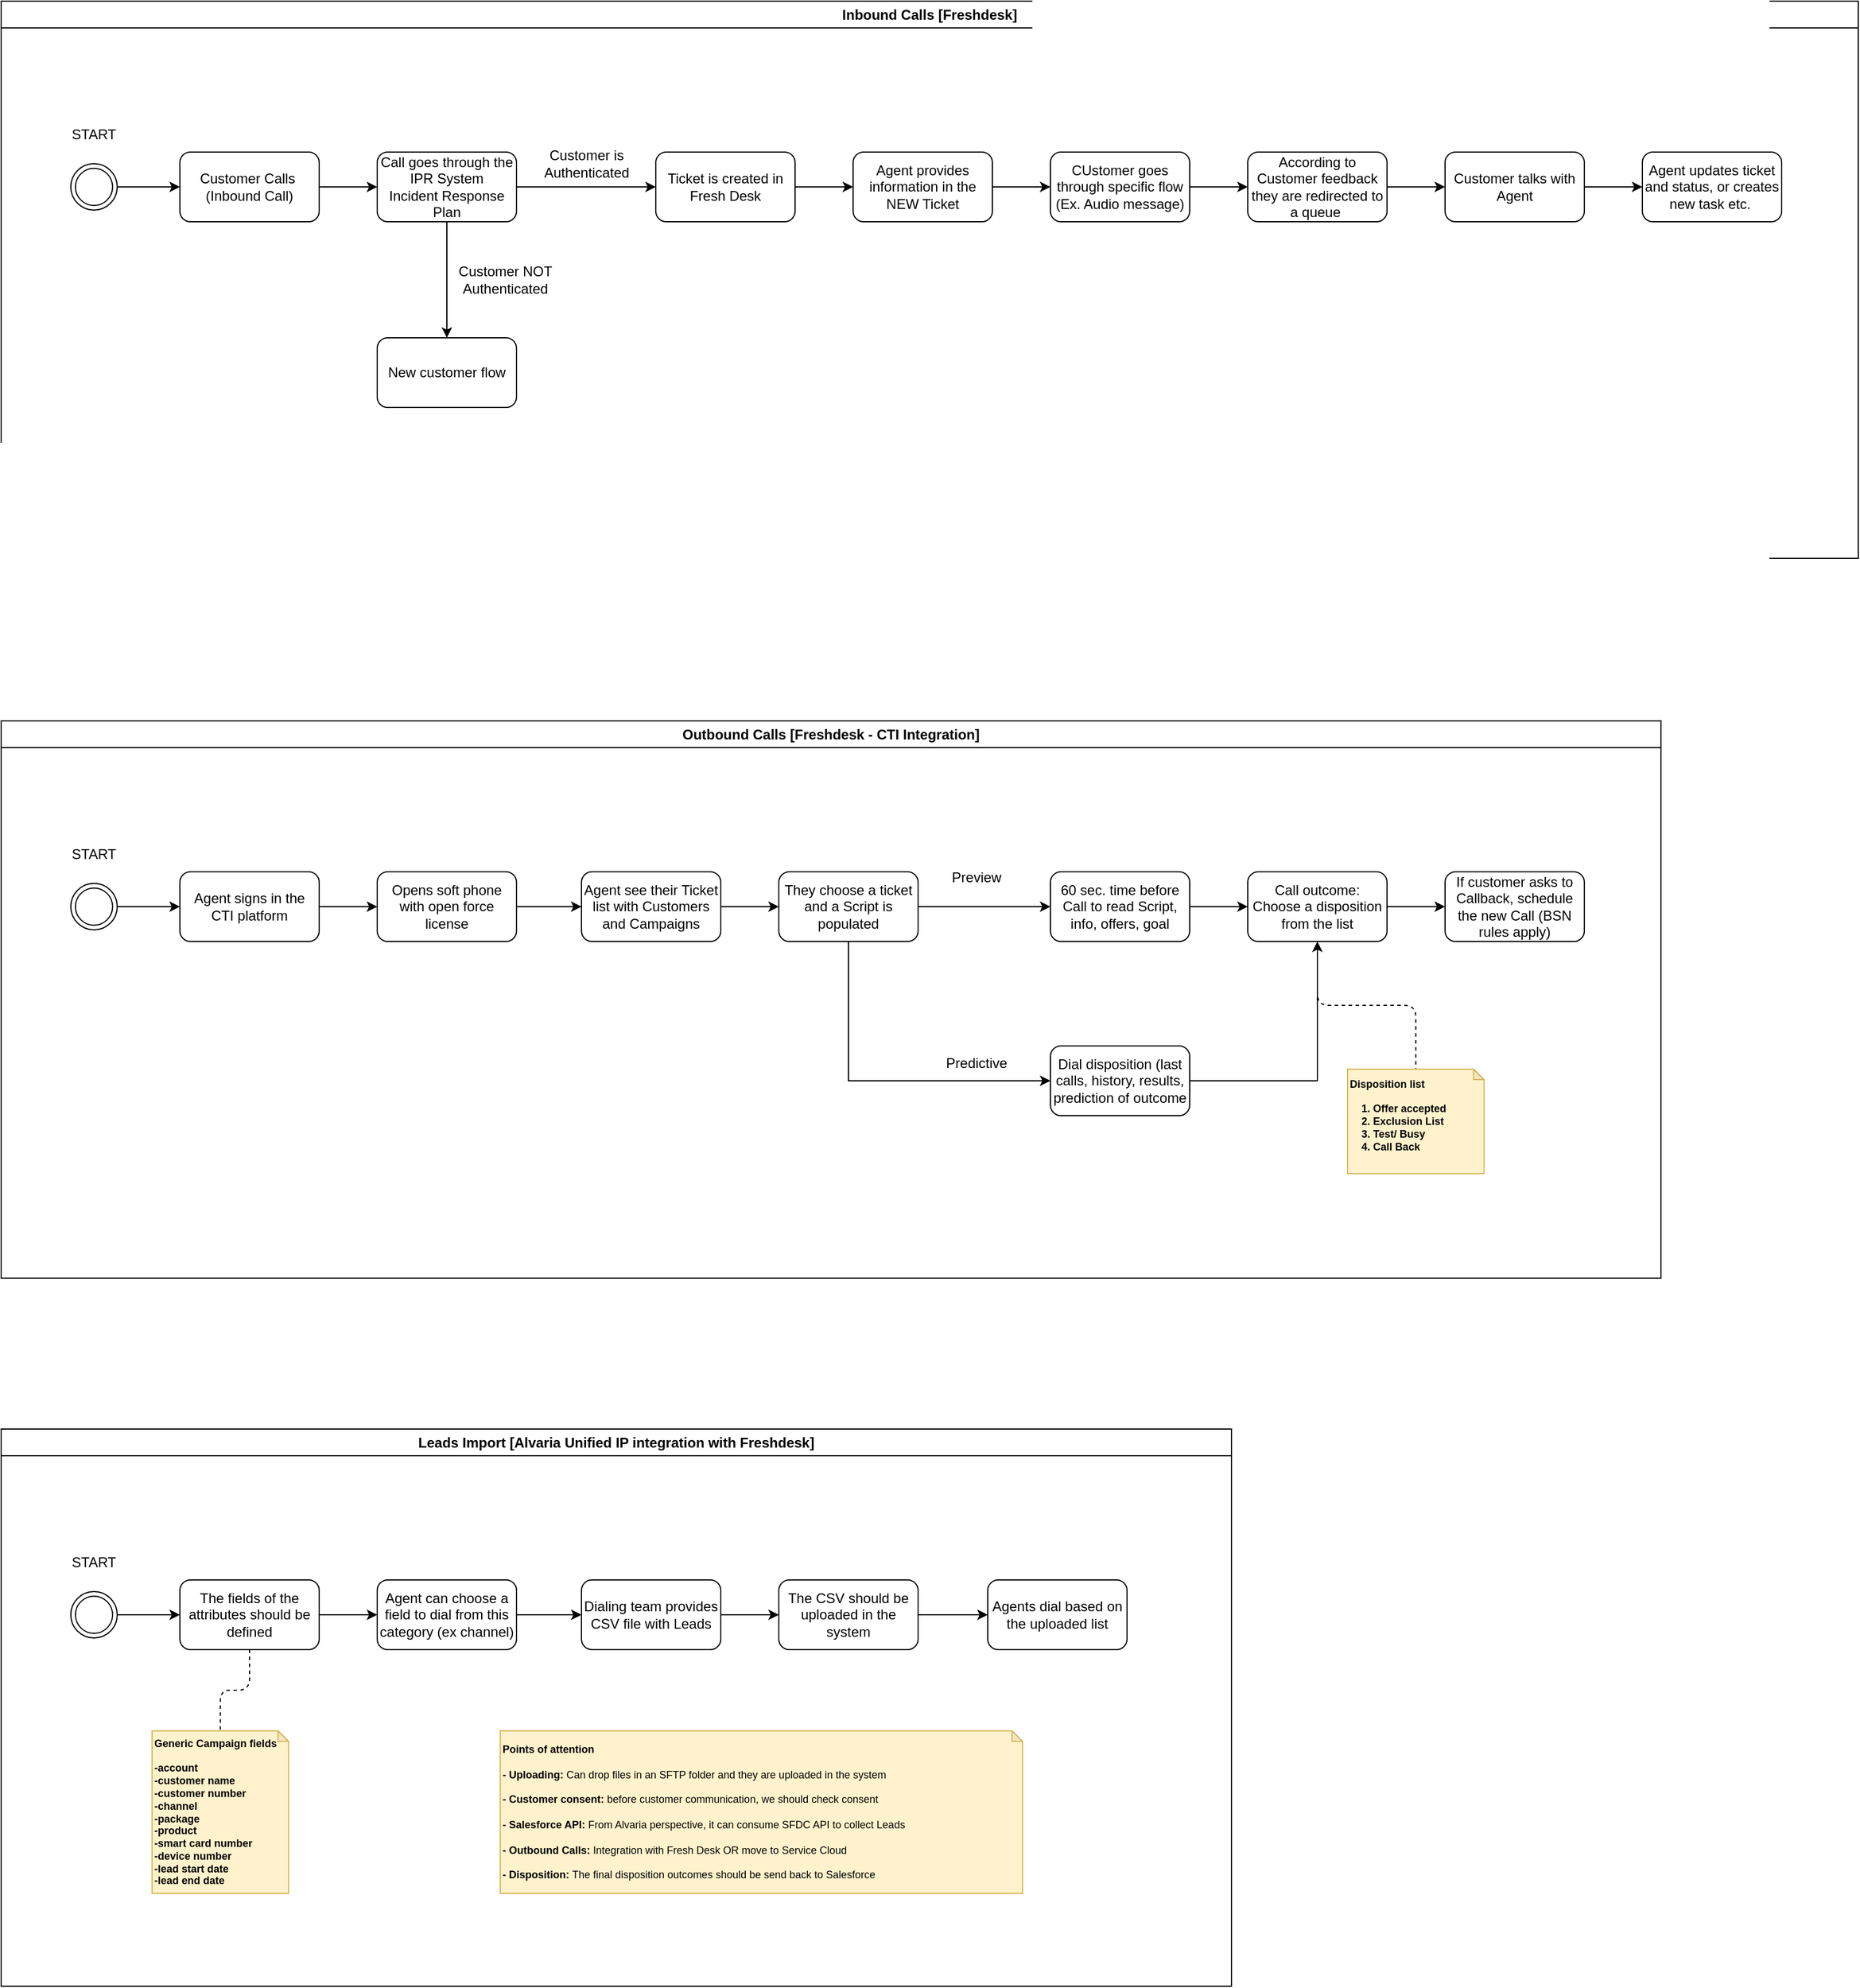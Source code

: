 <mxfile version="24.4.13" type="github">
  <diagram name="Page-1" id="iOCc6ktBS3NgpYVs54zf">
    <mxGraphModel dx="1020" dy="628" grid="1" gridSize="10" guides="1" tooltips="1" connect="1" arrows="1" fold="1" page="1" pageScale="1" pageWidth="827" pageHeight="1169" math="0" shadow="0">
      <root>
        <mxCell id="0" />
        <mxCell id="1" parent="0" />
        <mxCell id="b6pz_huEGMT_seK_fN8o-1" value="Inbound Calls [Freshdesk]" style="swimlane;whiteSpace=wrap;html=1;align=center;" parent="1" vertex="1">
          <mxGeometry x="20" y="40" width="1600" height="480" as="geometry" />
        </mxCell>
        <mxCell id="b6pz_huEGMT_seK_fN8o-2" style="edgeStyle=orthogonalEdgeStyle;rounded=0;orthogonalLoop=1;jettySize=auto;html=1;" parent="b6pz_huEGMT_seK_fN8o-1" source="b6pz_huEGMT_seK_fN8o-3" target="b6pz_huEGMT_seK_fN8o-6" edge="1">
          <mxGeometry relative="1" as="geometry" />
        </mxCell>
        <mxCell id="b6pz_huEGMT_seK_fN8o-3" value="Customer Calls&amp;nbsp;&lt;div&gt;(Inbound Call)&lt;/div&gt;" style="rounded=1;whiteSpace=wrap;html=1;" parent="b6pz_huEGMT_seK_fN8o-1" vertex="1">
          <mxGeometry x="154" y="130" width="120" height="60" as="geometry" />
        </mxCell>
        <mxCell id="b6pz_huEGMT_seK_fN8o-4" style="edgeStyle=orthogonalEdgeStyle;rounded=0;orthogonalLoop=1;jettySize=auto;html=1;" parent="b6pz_huEGMT_seK_fN8o-1" source="b6pz_huEGMT_seK_fN8o-6" target="b6pz_huEGMT_seK_fN8o-8" edge="1">
          <mxGeometry relative="1" as="geometry" />
        </mxCell>
        <mxCell id="b6pz_huEGMT_seK_fN8o-5" style="edgeStyle=orthogonalEdgeStyle;rounded=0;orthogonalLoop=1;jettySize=auto;html=1;" parent="b6pz_huEGMT_seK_fN8o-1" source="b6pz_huEGMT_seK_fN8o-6" target="b6pz_huEGMT_seK_fN8o-11" edge="1">
          <mxGeometry relative="1" as="geometry" />
        </mxCell>
        <mxCell id="b6pz_huEGMT_seK_fN8o-6" value="Call goes through the IPR System&lt;div&gt;Incident Response Plan&lt;/div&gt;" style="rounded=1;whiteSpace=wrap;html=1;" parent="b6pz_huEGMT_seK_fN8o-1" vertex="1">
          <mxGeometry x="324" y="130" width="120" height="60" as="geometry" />
        </mxCell>
        <mxCell id="b6pz_huEGMT_seK_fN8o-7" style="edgeStyle=orthogonalEdgeStyle;rounded=0;orthogonalLoop=1;jettySize=auto;html=1;" parent="b6pz_huEGMT_seK_fN8o-1" source="b6pz_huEGMT_seK_fN8o-8" target="b6pz_huEGMT_seK_fN8o-10" edge="1">
          <mxGeometry relative="1" as="geometry" />
        </mxCell>
        <mxCell id="b6pz_huEGMT_seK_fN8o-8" value="Ticket is created in Fresh Desk" style="rounded=1;whiteSpace=wrap;html=1;" parent="b6pz_huEGMT_seK_fN8o-1" vertex="1">
          <mxGeometry x="564" y="130" width="120" height="60" as="geometry" />
        </mxCell>
        <mxCell id="b6pz_huEGMT_seK_fN8o-9" style="edgeStyle=orthogonalEdgeStyle;rounded=0;orthogonalLoop=1;jettySize=auto;html=1;" parent="b6pz_huEGMT_seK_fN8o-1" source="b6pz_huEGMT_seK_fN8o-10" target="b6pz_huEGMT_seK_fN8o-13" edge="1">
          <mxGeometry relative="1" as="geometry" />
        </mxCell>
        <mxCell id="b6pz_huEGMT_seK_fN8o-10" value="Agent provides information in the NEW Ticket" style="rounded=1;whiteSpace=wrap;html=1;" parent="b6pz_huEGMT_seK_fN8o-1" vertex="1">
          <mxGeometry x="734" y="130" width="120" height="60" as="geometry" />
        </mxCell>
        <mxCell id="b6pz_huEGMT_seK_fN8o-11" value="New customer flow" style="rounded=1;whiteSpace=wrap;html=1;" parent="b6pz_huEGMT_seK_fN8o-1" vertex="1">
          <mxGeometry x="324" y="290" width="120" height="60" as="geometry" />
        </mxCell>
        <mxCell id="b6pz_huEGMT_seK_fN8o-12" style="edgeStyle=orthogonalEdgeStyle;rounded=0;orthogonalLoop=1;jettySize=auto;html=1;" parent="b6pz_huEGMT_seK_fN8o-1" source="b6pz_huEGMT_seK_fN8o-13" target="b6pz_huEGMT_seK_fN8o-17" edge="1">
          <mxGeometry relative="1" as="geometry" />
        </mxCell>
        <mxCell id="b6pz_huEGMT_seK_fN8o-13" value="CUstomer goes through specific flow (Ex. Audio message)" style="rounded=1;whiteSpace=wrap;html=1;" parent="b6pz_huEGMT_seK_fN8o-1" vertex="1">
          <mxGeometry x="904" y="130" width="120" height="60" as="geometry" />
        </mxCell>
        <mxCell id="b6pz_huEGMT_seK_fN8o-14" style="edgeStyle=orthogonalEdgeStyle;rounded=0;orthogonalLoop=1;jettySize=auto;html=1;" parent="b6pz_huEGMT_seK_fN8o-1" source="b6pz_huEGMT_seK_fN8o-15" target="b6pz_huEGMT_seK_fN8o-18" edge="1">
          <mxGeometry relative="1" as="geometry" />
        </mxCell>
        <mxCell id="b6pz_huEGMT_seK_fN8o-15" value="Customer talks with Agent" style="rounded=1;whiteSpace=wrap;html=1;" parent="b6pz_huEGMT_seK_fN8o-1" vertex="1">
          <mxGeometry x="1244" y="130" width="120" height="60" as="geometry" />
        </mxCell>
        <mxCell id="b6pz_huEGMT_seK_fN8o-16" style="edgeStyle=orthogonalEdgeStyle;rounded=0;orthogonalLoop=1;jettySize=auto;html=1;" parent="b6pz_huEGMT_seK_fN8o-1" source="b6pz_huEGMT_seK_fN8o-17" target="b6pz_huEGMT_seK_fN8o-15" edge="1">
          <mxGeometry relative="1" as="geometry" />
        </mxCell>
        <mxCell id="b6pz_huEGMT_seK_fN8o-17" value="According to Customer feedback they are redirected to a queue&amp;nbsp;" style="rounded=1;whiteSpace=wrap;html=1;" parent="b6pz_huEGMT_seK_fN8o-1" vertex="1">
          <mxGeometry x="1074" y="130" width="120" height="60" as="geometry" />
        </mxCell>
        <mxCell id="b6pz_huEGMT_seK_fN8o-18" value="Agent updates ticket and status, or creates new task etc.&amp;nbsp;" style="rounded=1;whiteSpace=wrap;html=1;" parent="b6pz_huEGMT_seK_fN8o-1" vertex="1">
          <mxGeometry x="1414" y="130" width="120" height="60" as="geometry" />
        </mxCell>
        <mxCell id="b6pz_huEGMT_seK_fN8o-19" value="Customer is&lt;div&gt;Authenticated&lt;/div&gt;" style="text;html=1;align=center;verticalAlign=middle;resizable=0;points=[];autosize=1;strokeColor=none;fillColor=none;" parent="b6pz_huEGMT_seK_fN8o-1" vertex="1">
          <mxGeometry x="454" y="120" width="100" height="40" as="geometry" />
        </mxCell>
        <mxCell id="b6pz_huEGMT_seK_fN8o-20" value="Customer NOT&lt;div&gt;Authenticated&lt;/div&gt;" style="text;html=1;align=center;verticalAlign=middle;resizable=0;points=[];autosize=1;strokeColor=none;fillColor=none;" parent="b6pz_huEGMT_seK_fN8o-1" vertex="1">
          <mxGeometry x="384" y="220" width="100" height="40" as="geometry" />
        </mxCell>
        <mxCell id="b6pz_huEGMT_seK_fN8o-21" style="edgeStyle=orthogonalEdgeStyle;rounded=0;orthogonalLoop=1;jettySize=auto;html=1;exitX=1;exitY=0.5;exitDx=0;exitDy=0;" parent="b6pz_huEGMT_seK_fN8o-1" source="b6pz_huEGMT_seK_fN8o-22" target="b6pz_huEGMT_seK_fN8o-3" edge="1">
          <mxGeometry relative="1" as="geometry">
            <mxPoint x="140" y="160" as="targetPoint" />
          </mxGeometry>
        </mxCell>
        <mxCell id="b6pz_huEGMT_seK_fN8o-22" value="" style="ellipse;shape=doubleEllipse;whiteSpace=wrap;html=1;aspect=fixed;" parent="b6pz_huEGMT_seK_fN8o-1" vertex="1">
          <mxGeometry x="60" y="140" width="40" height="40" as="geometry" />
        </mxCell>
        <mxCell id="b6pz_huEGMT_seK_fN8o-23" value="START" style="text;html=1;align=center;verticalAlign=middle;whiteSpace=wrap;rounded=0;" parent="b6pz_huEGMT_seK_fN8o-1" vertex="1">
          <mxGeometry x="50" y="100" width="60" height="30" as="geometry" />
        </mxCell>
        <mxCell id="b6pz_huEGMT_seK_fN8o-24" value="Outbound Calls [Freshdesk - CTI Integration]" style="swimlane;whiteSpace=wrap;html=1;align=center;" parent="1" vertex="1">
          <mxGeometry x="20" y="660" width="1430" height="480" as="geometry" />
        </mxCell>
        <mxCell id="b6pz_huEGMT_seK_fN8o-25" style="edgeStyle=orthogonalEdgeStyle;rounded=0;orthogonalLoop=1;jettySize=auto;html=1;" parent="b6pz_huEGMT_seK_fN8o-24" source="b6pz_huEGMT_seK_fN8o-26" target="b6pz_huEGMT_seK_fN8o-28" edge="1">
          <mxGeometry relative="1" as="geometry" />
        </mxCell>
        <mxCell id="b6pz_huEGMT_seK_fN8o-26" value="Agent signs in the CTI platform" style="rounded=1;whiteSpace=wrap;html=1;" parent="b6pz_huEGMT_seK_fN8o-24" vertex="1">
          <mxGeometry x="154" y="130" width="120" height="60" as="geometry" />
        </mxCell>
        <mxCell id="b6pz_huEGMT_seK_fN8o-27" style="edgeStyle=orthogonalEdgeStyle;rounded=0;orthogonalLoop=1;jettySize=auto;html=1;" parent="b6pz_huEGMT_seK_fN8o-24" source="b6pz_huEGMT_seK_fN8o-28" target="b6pz_huEGMT_seK_fN8o-30" edge="1">
          <mxGeometry relative="1" as="geometry" />
        </mxCell>
        <mxCell id="b6pz_huEGMT_seK_fN8o-28" value="Opens soft phone with open force license" style="rounded=1;whiteSpace=wrap;html=1;" parent="b6pz_huEGMT_seK_fN8o-24" vertex="1">
          <mxGeometry x="324" y="130" width="120" height="60" as="geometry" />
        </mxCell>
        <mxCell id="b6pz_huEGMT_seK_fN8o-29" style="edgeStyle=orthogonalEdgeStyle;rounded=0;orthogonalLoop=1;jettySize=auto;html=1;" parent="b6pz_huEGMT_seK_fN8o-24" source="b6pz_huEGMT_seK_fN8o-30" target="b6pz_huEGMT_seK_fN8o-33" edge="1">
          <mxGeometry relative="1" as="geometry" />
        </mxCell>
        <mxCell id="b6pz_huEGMT_seK_fN8o-30" value="Agent see their Ticket list with Customers and Campaigns" style="rounded=1;whiteSpace=wrap;html=1;" parent="b6pz_huEGMT_seK_fN8o-24" vertex="1">
          <mxGeometry x="500" y="130" width="120" height="60" as="geometry" />
        </mxCell>
        <mxCell id="b6pz_huEGMT_seK_fN8o-31" style="edgeStyle=orthogonalEdgeStyle;rounded=0;orthogonalLoop=1;jettySize=auto;html=1;" parent="b6pz_huEGMT_seK_fN8o-24" source="b6pz_huEGMT_seK_fN8o-33" target="b6pz_huEGMT_seK_fN8o-37" edge="1">
          <mxGeometry relative="1" as="geometry">
            <mxPoint x="840" y="160" as="targetPoint" />
          </mxGeometry>
        </mxCell>
        <mxCell id="b6pz_huEGMT_seK_fN8o-32" style="edgeStyle=orthogonalEdgeStyle;rounded=0;orthogonalLoop=1;jettySize=auto;html=1;" parent="b6pz_huEGMT_seK_fN8o-24" source="b6pz_huEGMT_seK_fN8o-33" target="b6pz_huEGMT_seK_fN8o-35" edge="1">
          <mxGeometry relative="1" as="geometry">
            <Array as="points">
              <mxPoint x="730" y="310" />
            </Array>
          </mxGeometry>
        </mxCell>
        <mxCell id="b6pz_huEGMT_seK_fN8o-33" value="They choose a ticket and a Script is populated" style="rounded=1;whiteSpace=wrap;html=1;" parent="b6pz_huEGMT_seK_fN8o-24" vertex="1">
          <mxGeometry x="670" y="130" width="120" height="60" as="geometry" />
        </mxCell>
        <mxCell id="b6pz_huEGMT_seK_fN8o-34" style="edgeStyle=orthogonalEdgeStyle;rounded=0;orthogonalLoop=1;jettySize=auto;html=1;" parent="b6pz_huEGMT_seK_fN8o-24" source="b6pz_huEGMT_seK_fN8o-35" target="b6pz_huEGMT_seK_fN8o-41" edge="1">
          <mxGeometry relative="1" as="geometry" />
        </mxCell>
        <mxCell id="b6pz_huEGMT_seK_fN8o-35" value="Dial disposition (last calls, history, results, prediction of outcome" style="rounded=1;whiteSpace=wrap;html=1;" parent="b6pz_huEGMT_seK_fN8o-24" vertex="1">
          <mxGeometry x="904" y="280" width="120" height="60" as="geometry" />
        </mxCell>
        <mxCell id="b6pz_huEGMT_seK_fN8o-36" style="edgeStyle=orthogonalEdgeStyle;rounded=0;orthogonalLoop=1;jettySize=auto;html=1;" parent="b6pz_huEGMT_seK_fN8o-24" source="b6pz_huEGMT_seK_fN8o-37" target="b6pz_huEGMT_seK_fN8o-41" edge="1">
          <mxGeometry relative="1" as="geometry" />
        </mxCell>
        <mxCell id="b6pz_huEGMT_seK_fN8o-37" value="60 sec. time before Call to read Script, info, offers, goal" style="rounded=1;whiteSpace=wrap;html=1;" parent="b6pz_huEGMT_seK_fN8o-24" vertex="1">
          <mxGeometry x="904" y="130" width="120" height="60" as="geometry" />
        </mxCell>
        <mxCell id="b6pz_huEGMT_seK_fN8o-38" value="If customer asks to Callback, schedule the new Call (BSN rules apply)" style="rounded=1;whiteSpace=wrap;html=1;" parent="b6pz_huEGMT_seK_fN8o-24" vertex="1">
          <mxGeometry x="1244" y="130" width="120" height="60" as="geometry" />
        </mxCell>
        <mxCell id="b6pz_huEGMT_seK_fN8o-39" style="edgeStyle=orthogonalEdgeStyle;rounded=0;orthogonalLoop=1;jettySize=auto;html=1;" parent="b6pz_huEGMT_seK_fN8o-24" source="b6pz_huEGMT_seK_fN8o-41" target="b6pz_huEGMT_seK_fN8o-38" edge="1">
          <mxGeometry relative="1" as="geometry" />
        </mxCell>
        <mxCell id="b6pz_huEGMT_seK_fN8o-40" style="edgeStyle=orthogonalEdgeStyle;rounded=1;orthogonalLoop=1;jettySize=auto;html=1;dashed=1;endArrow=none;endFill=0;curved=0;" parent="b6pz_huEGMT_seK_fN8o-24" source="b6pz_huEGMT_seK_fN8o-41" target="b6pz_huEGMT_seK_fN8o-47" edge="1">
          <mxGeometry relative="1" as="geometry" />
        </mxCell>
        <mxCell id="b6pz_huEGMT_seK_fN8o-41" value="Call outcome: Choose a disposition from the list" style="rounded=1;whiteSpace=wrap;html=1;" parent="b6pz_huEGMT_seK_fN8o-24" vertex="1">
          <mxGeometry x="1074" y="130" width="120" height="60" as="geometry" />
        </mxCell>
        <mxCell id="b6pz_huEGMT_seK_fN8o-42" value="Preview" style="text;html=1;align=center;verticalAlign=middle;resizable=0;points=[];autosize=1;strokeColor=none;fillColor=none;" parent="b6pz_huEGMT_seK_fN8o-24" vertex="1">
          <mxGeometry x="805" y="120" width="70" height="30" as="geometry" />
        </mxCell>
        <mxCell id="b6pz_huEGMT_seK_fN8o-43" value="Predictive" style="text;html=1;align=center;verticalAlign=middle;resizable=0;points=[];autosize=1;strokeColor=none;fillColor=none;" parent="b6pz_huEGMT_seK_fN8o-24" vertex="1">
          <mxGeometry x="800" y="280" width="80" height="30" as="geometry" />
        </mxCell>
        <mxCell id="b6pz_huEGMT_seK_fN8o-44" style="edgeStyle=orthogonalEdgeStyle;rounded=0;orthogonalLoop=1;jettySize=auto;html=1;exitX=1;exitY=0.5;exitDx=0;exitDy=0;" parent="b6pz_huEGMT_seK_fN8o-24" source="b6pz_huEGMT_seK_fN8o-45" target="b6pz_huEGMT_seK_fN8o-26" edge="1">
          <mxGeometry relative="1" as="geometry">
            <mxPoint x="140" y="160" as="targetPoint" />
          </mxGeometry>
        </mxCell>
        <mxCell id="b6pz_huEGMT_seK_fN8o-45" value="" style="ellipse;shape=doubleEllipse;whiteSpace=wrap;html=1;aspect=fixed;" parent="b6pz_huEGMT_seK_fN8o-24" vertex="1">
          <mxGeometry x="60" y="140" width="40" height="40" as="geometry" />
        </mxCell>
        <mxCell id="b6pz_huEGMT_seK_fN8o-46" value="START" style="text;html=1;align=center;verticalAlign=middle;whiteSpace=wrap;rounded=0;" parent="b6pz_huEGMT_seK_fN8o-24" vertex="1">
          <mxGeometry x="50" y="100" width="60" height="30" as="geometry" />
        </mxCell>
        <mxCell id="b6pz_huEGMT_seK_fN8o-47" value="&lt;div&gt;&lt;div&gt;&lt;b&gt;Disposition list&lt;/b&gt;&lt;/div&gt;&lt;div&gt;&lt;b&gt;&lt;br&gt;&lt;/b&gt;&lt;/div&gt;&lt;div&gt;&lt;b&gt;&amp;nbsp; &amp;nbsp; 1. Offer accepted&lt;/b&gt;&lt;/div&gt;&lt;div&gt;&lt;b&gt;&amp;nbsp; &amp;nbsp; 2. Exclusion List&lt;/b&gt;&lt;/div&gt;&lt;div&gt;&lt;b&gt;&amp;nbsp; &amp;nbsp; 3. Test/ Busy&lt;/b&gt;&lt;/div&gt;&lt;div&gt;&lt;b&gt;&amp;nbsp; &amp;nbsp; 4. Call Back&lt;/b&gt;&lt;/div&gt;&lt;/div&gt;&lt;div&gt;&lt;br&gt;&lt;/div&gt;" style="shape=note;whiteSpace=wrap;html=1;backgroundOutline=1;darkOpacity=0.05;size=9;fillColor=#fff2cc;strokeColor=#d6b656;fontSize=9;align=left;" parent="b6pz_huEGMT_seK_fN8o-24" vertex="1">
          <mxGeometry x="1160" y="300" width="117.63" height="90" as="geometry" />
        </mxCell>
        <mxCell id="b6pz_huEGMT_seK_fN8o-48" value="Leads Import [Alvaria Unified IP integration with Freshdesk]" style="swimlane;whiteSpace=wrap;html=1;align=center;" parent="1" vertex="1">
          <mxGeometry x="20" y="1270" width="1060" height="480" as="geometry" />
        </mxCell>
        <mxCell id="b6pz_huEGMT_seK_fN8o-49" style="edgeStyle=orthogonalEdgeStyle;rounded=0;orthogonalLoop=1;jettySize=auto;html=1;" parent="b6pz_huEGMT_seK_fN8o-48" source="b6pz_huEGMT_seK_fN8o-51" target="b6pz_huEGMT_seK_fN8o-53" edge="1">
          <mxGeometry relative="1" as="geometry" />
        </mxCell>
        <mxCell id="b6pz_huEGMT_seK_fN8o-50" style="edgeStyle=orthogonalEdgeStyle;rounded=1;orthogonalLoop=1;jettySize=auto;html=1;dashed=1;endArrow=none;endFill=0;curved=0;" parent="b6pz_huEGMT_seK_fN8o-48" source="b6pz_huEGMT_seK_fN8o-51" target="b6pz_huEGMT_seK_fN8o-62" edge="1">
          <mxGeometry relative="1" as="geometry" />
        </mxCell>
        <mxCell id="b6pz_huEGMT_seK_fN8o-51" value="The fields of the attributes should be defined" style="rounded=1;whiteSpace=wrap;html=1;" parent="b6pz_huEGMT_seK_fN8o-48" vertex="1">
          <mxGeometry x="154" y="130" width="120" height="60" as="geometry" />
        </mxCell>
        <mxCell id="b6pz_huEGMT_seK_fN8o-52" style="edgeStyle=orthogonalEdgeStyle;rounded=0;orthogonalLoop=1;jettySize=auto;html=1;" parent="b6pz_huEGMT_seK_fN8o-48" source="b6pz_huEGMT_seK_fN8o-53" target="b6pz_huEGMT_seK_fN8o-55" edge="1">
          <mxGeometry relative="1" as="geometry" />
        </mxCell>
        <mxCell id="b6pz_huEGMT_seK_fN8o-53" value="Agent can choose a field to dial from this category (ex channel)" style="rounded=1;whiteSpace=wrap;html=1;" parent="b6pz_huEGMT_seK_fN8o-48" vertex="1">
          <mxGeometry x="324" y="130" width="120" height="60" as="geometry" />
        </mxCell>
        <mxCell id="b6pz_huEGMT_seK_fN8o-54" style="edgeStyle=orthogonalEdgeStyle;rounded=0;orthogonalLoop=1;jettySize=auto;html=1;" parent="b6pz_huEGMT_seK_fN8o-48" source="b6pz_huEGMT_seK_fN8o-55" target="b6pz_huEGMT_seK_fN8o-57" edge="1">
          <mxGeometry relative="1" as="geometry" />
        </mxCell>
        <mxCell id="b6pz_huEGMT_seK_fN8o-55" value="Dialing team provides CSV file with Leads" style="rounded=1;whiteSpace=wrap;html=1;" parent="b6pz_huEGMT_seK_fN8o-48" vertex="1">
          <mxGeometry x="500" y="130" width="120" height="60" as="geometry" />
        </mxCell>
        <mxCell id="b6pz_huEGMT_seK_fN8o-56" style="edgeStyle=orthogonalEdgeStyle;rounded=0;orthogonalLoop=1;jettySize=auto;html=1;" parent="b6pz_huEGMT_seK_fN8o-48" source="b6pz_huEGMT_seK_fN8o-57" target="b6pz_huEGMT_seK_fN8o-58" edge="1">
          <mxGeometry relative="1" as="geometry">
            <mxPoint x="840" y="160" as="targetPoint" />
          </mxGeometry>
        </mxCell>
        <mxCell id="b6pz_huEGMT_seK_fN8o-57" value="The CSV should be uploaded in the system" style="rounded=1;whiteSpace=wrap;html=1;" parent="b6pz_huEGMT_seK_fN8o-48" vertex="1">
          <mxGeometry x="670" y="130" width="120" height="60" as="geometry" />
        </mxCell>
        <mxCell id="b6pz_huEGMT_seK_fN8o-58" value="Agents dial based on the uploaded list" style="rounded=1;whiteSpace=wrap;html=1;" parent="b6pz_huEGMT_seK_fN8o-48" vertex="1">
          <mxGeometry x="850" y="130" width="120" height="60" as="geometry" />
        </mxCell>
        <mxCell id="b6pz_huEGMT_seK_fN8o-59" style="edgeStyle=orthogonalEdgeStyle;rounded=0;orthogonalLoop=1;jettySize=auto;html=1;exitX=1;exitY=0.5;exitDx=0;exitDy=0;" parent="b6pz_huEGMT_seK_fN8o-48" source="b6pz_huEGMT_seK_fN8o-60" target="b6pz_huEGMT_seK_fN8o-51" edge="1">
          <mxGeometry relative="1" as="geometry">
            <mxPoint x="140" y="160" as="targetPoint" />
          </mxGeometry>
        </mxCell>
        <mxCell id="b6pz_huEGMT_seK_fN8o-60" value="" style="ellipse;shape=doubleEllipse;whiteSpace=wrap;html=1;aspect=fixed;" parent="b6pz_huEGMT_seK_fN8o-48" vertex="1">
          <mxGeometry x="60" y="140" width="40" height="40" as="geometry" />
        </mxCell>
        <mxCell id="b6pz_huEGMT_seK_fN8o-61" value="START" style="text;html=1;align=center;verticalAlign=middle;whiteSpace=wrap;rounded=0;" parent="b6pz_huEGMT_seK_fN8o-48" vertex="1">
          <mxGeometry x="50" y="100" width="60" height="30" as="geometry" />
        </mxCell>
        <mxCell id="b6pz_huEGMT_seK_fN8o-62" value="&lt;div&gt;&lt;b&gt;Generic Campaign fields&lt;/b&gt;&lt;/div&gt;&lt;div&gt;&lt;b&gt;&lt;br&gt;&lt;/b&gt;&lt;/div&gt;&lt;div&gt;&lt;b&gt;-account&lt;/b&gt;&lt;/div&gt;&lt;div&gt;&lt;b&gt;-customer name&lt;/b&gt;&lt;/div&gt;&lt;div&gt;&lt;b&gt;-customer number&lt;/b&gt;&lt;/div&gt;&lt;div&gt;&lt;b&gt;-channel&lt;/b&gt;&lt;/div&gt;&lt;div&gt;&lt;b&gt;-package&lt;/b&gt;&lt;/div&gt;&lt;div&gt;&lt;b&gt;-product&lt;/b&gt;&lt;/div&gt;&lt;div&gt;&lt;b&gt;-smart card number&lt;/b&gt;&lt;/div&gt;&lt;div&gt;&lt;b&gt;-device number&lt;/b&gt;&lt;/div&gt;&lt;div&gt;&lt;b&gt;-lead start date&lt;/b&gt;&lt;/div&gt;&lt;div&gt;&lt;b&gt;-lead end date&lt;/b&gt;&lt;br&gt;&lt;/div&gt;" style="shape=note;whiteSpace=wrap;html=1;backgroundOutline=1;darkOpacity=0.05;size=9;fillColor=#fff2cc;strokeColor=#d6b656;fontSize=9;align=left;" parent="b6pz_huEGMT_seK_fN8o-48" vertex="1">
          <mxGeometry x="130" y="260" width="117.63" height="140" as="geometry" />
        </mxCell>
        <mxCell id="b6pz_huEGMT_seK_fN8o-63" value="&lt;div&gt;&lt;b&gt;Points of attention&amp;nbsp;&lt;/b&gt;&lt;/div&gt;&lt;div&gt;&lt;b&gt;&lt;br&gt;&lt;/b&gt;&lt;/div&gt;&lt;div&gt;&lt;b&gt;- Uploading:&amp;nbsp;&lt;/b&gt;Can drop files in an SFTP folder and they are uploaded in the system&lt;/div&gt;&lt;div&gt;&lt;br&gt;&lt;/div&gt;&lt;div&gt;&lt;b&gt;- Customer consent:&amp;nbsp;&lt;/b&gt;before customer communication, we should check consent&amp;nbsp;&lt;/div&gt;&lt;div&gt;&lt;br&gt;&lt;/div&gt;&lt;div&gt;&lt;b&gt;- Salesforce API:&amp;nbsp;&lt;/b&gt;From Alvaria perspective, it can consume SFDC API to collect Leads&amp;nbsp;&lt;/div&gt;&lt;div&gt;&lt;br&gt;&lt;/div&gt;&lt;div&gt;&lt;b&gt;- Outbound Calls:&amp;nbsp;&lt;/b&gt;Integration with Fresh Desk OR move to Service Cloud&lt;/div&gt;&lt;div&gt;&lt;br&gt;&lt;/div&gt;&lt;div&gt;&lt;b&gt;- Disposition:&amp;nbsp;&lt;/b&gt;The final disposition outcomes should be send back to Salesforce &amp;nbsp; &amp;nbsp;&lt;/div&gt;" style="shape=note;whiteSpace=wrap;html=1;backgroundOutline=1;darkOpacity=0.05;size=9;fillColor=#fff2cc;strokeColor=#d6b656;fontSize=9;align=left;" parent="b6pz_huEGMT_seK_fN8o-48" vertex="1">
          <mxGeometry x="430" y="260" width="450" height="140" as="geometry" />
        </mxCell>
      </root>
    </mxGraphModel>
  </diagram>
</mxfile>
